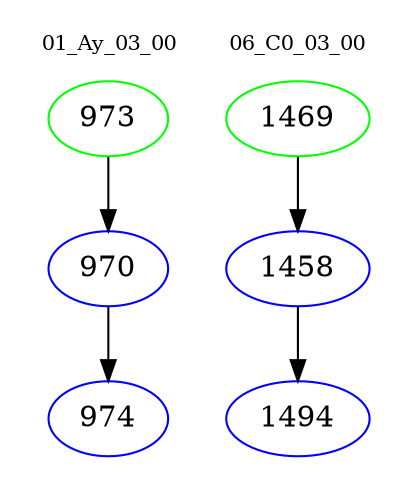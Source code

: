 digraph{
subgraph cluster_0 {
color = white
label = "01_Ay_03_00";
fontsize=10;
T0_973 [label="973", color="green"]
T0_973 -> T0_970 [color="black"]
T0_970 [label="970", color="blue"]
T0_970 -> T0_974 [color="black"]
T0_974 [label="974", color="blue"]
}
subgraph cluster_1 {
color = white
label = "06_C0_03_00";
fontsize=10;
T1_1469 [label="1469", color="green"]
T1_1469 -> T1_1458 [color="black"]
T1_1458 [label="1458", color="blue"]
T1_1458 -> T1_1494 [color="black"]
T1_1494 [label="1494", color="blue"]
}
}
